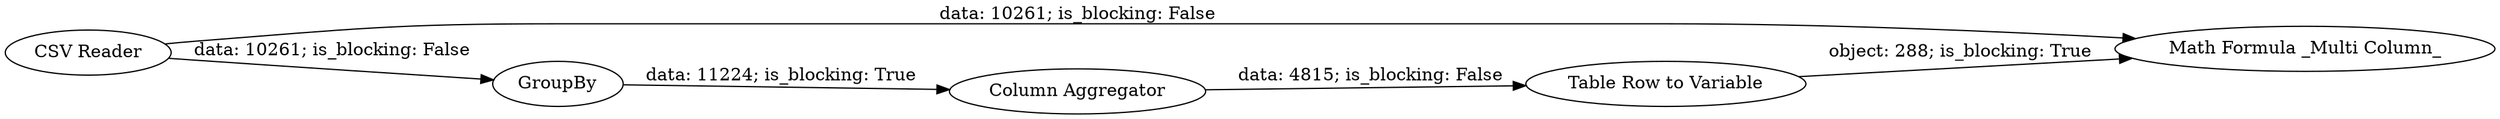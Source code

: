 digraph {
	"-7950314296447087455_9" [label="Math Formula _Multi Column_"]
	"-7950314296447087455_8" [label="CSV Reader"]
	"-7950314296447087455_5" [label="Column Aggregator"]
	"-7950314296447087455_10" [label="Table Row to Variable"]
	"-7950314296447087455_2" [label=GroupBy]
	"-7950314296447087455_5" -> "-7950314296447087455_10" [label="data: 4815; is_blocking: False"]
	"-7950314296447087455_8" -> "-7950314296447087455_2" [label="data: 10261; is_blocking: False"]
	"-7950314296447087455_8" -> "-7950314296447087455_9" [label="data: 10261; is_blocking: False"]
	"-7950314296447087455_10" -> "-7950314296447087455_9" [label="object: 288; is_blocking: True"]
	"-7950314296447087455_2" -> "-7950314296447087455_5" [label="data: 11224; is_blocking: True"]
	rankdir=LR
}
